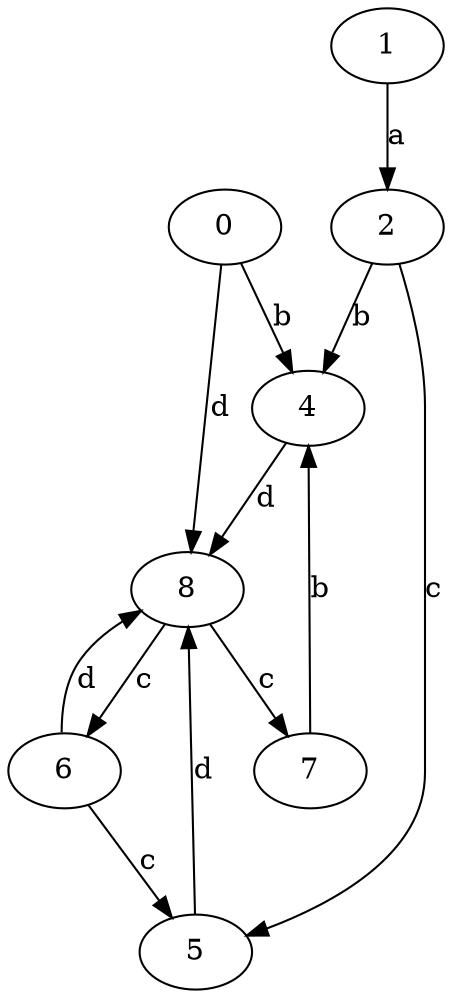 strict digraph  {
0;
1;
2;
4;
5;
6;
7;
8;
0 -> 4  [label=b];
0 -> 8  [label=d];
1 -> 2  [label=a];
2 -> 4  [label=b];
2 -> 5  [label=c];
4 -> 8  [label=d];
5 -> 8  [label=d];
6 -> 5  [label=c];
6 -> 8  [label=d];
7 -> 4  [label=b];
8 -> 6  [label=c];
8 -> 7  [label=c];
}
